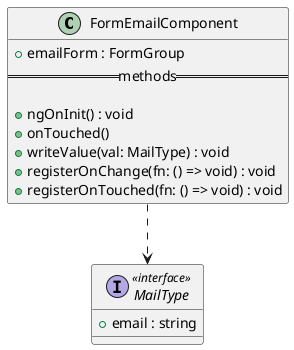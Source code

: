 @startuml FormEmailComponent diagram
class FormEmailComponent {
  + emailForm : FormGroup
  ==methods==

  + ngOnInit() : void
  + onTouched()
  + writeValue(val: MailType) : void
  + registerOnChange(fn: () => void) : void
  + registerOnTouched(fn: () => void) : void
}

interface MailType <<interface>> {
  + email : string
}

FormEmailComponent ..> MailType
@enduml
